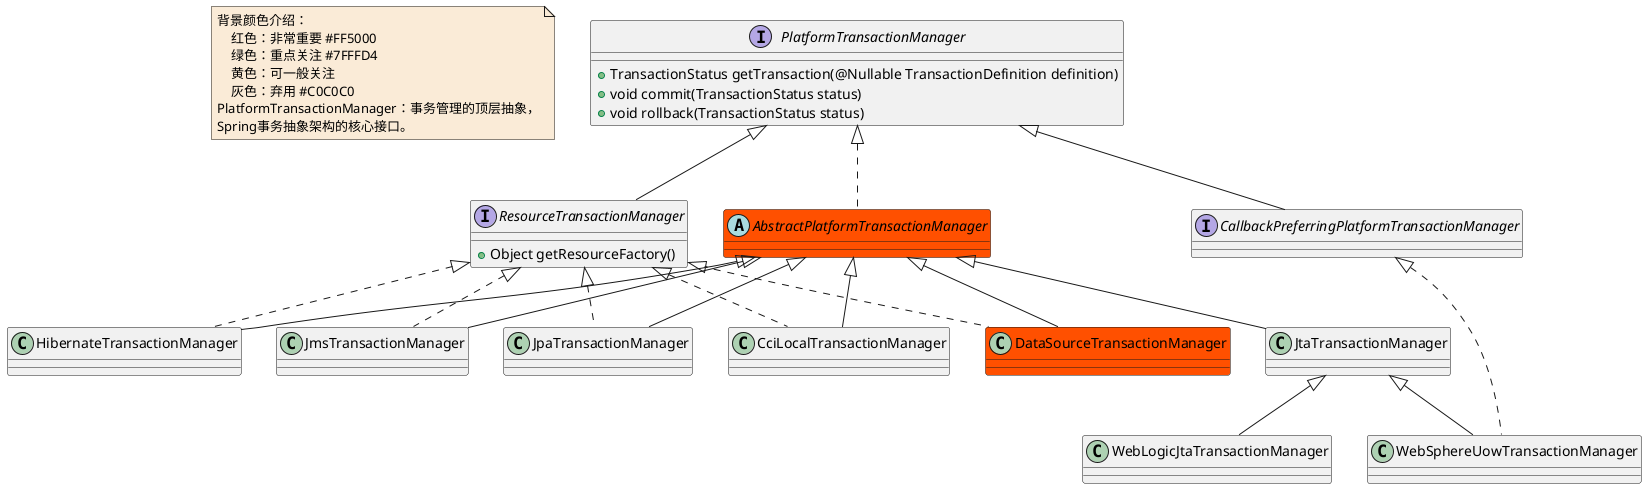 @startuml

note  as N1 #FAEBD7
    背景颜色介绍：
        红色：非常重要 #FF5000
        绿色：重点关注 #7FFFD4
        黄色：可一般关注
        灰色：弃用 #C0C0C0
    PlatformTransactionManager：事务管理的顶层抽象，
    Spring事务抽象架构的核心接口。
end note

interface PlatformTransactionManager
PlatformTransactionManager : +TransactionStatus getTransaction(@Nullable TransactionDefinition definition)
PlatformTransactionManager : +void commit(TransactionStatus status)
PlatformTransactionManager : +void rollback(TransactionStatus status)
abstract class AbstractPlatformTransactionManager  #FF5000
interface CallbackPreferringPlatformTransactionManager
class CciLocalTransactionManager
class DataSourceTransactionManager  #FF5000
class HibernateTransactionManager
class JmsTransactionManager
class JpaTransactionManager
class JtaTransactionManager
interface ResourceTransactionManager
ResourceTransactionManager : +Object getResourceFactory()
class WebLogicJtaTransactionManager
class WebSphereUowTransactionManager

AbstractPlatformTransactionManager <|-- CciLocalTransactionManager
AbstractPlatformTransactionManager <|-- DataSourceTransactionManager
AbstractPlatformTransactionManager <|-- HibernateTransactionManager
AbstractPlatformTransactionManager <|-- JmsTransactionManager
AbstractPlatformTransactionManager <|-- JpaTransactionManager
AbstractPlatformTransactionManager <|-- JtaTransactionManager

CallbackPreferringPlatformTransactionManager <|.. WebSphereUowTransactionManager


JtaTransactionManager <|-- WebLogicJtaTransactionManager
JtaTransactionManager <|-- WebSphereUowTransactionManager

PlatformTransactionManager <|.. AbstractPlatformTransactionManager
PlatformTransactionManager <|-- CallbackPreferringPlatformTransactionManager
PlatformTransactionManager <|-- ResourceTransactionManager


ResourceTransactionManager <|.. CciLocalTransactionManager
ResourceTransactionManager <|.. DataSourceTransactionManager
ResourceTransactionManager <|.. HibernateTransactionManager
ResourceTransactionManager <|.. JmsTransactionManager
ResourceTransactionManager <|.. JpaTransactionManager


@enduml